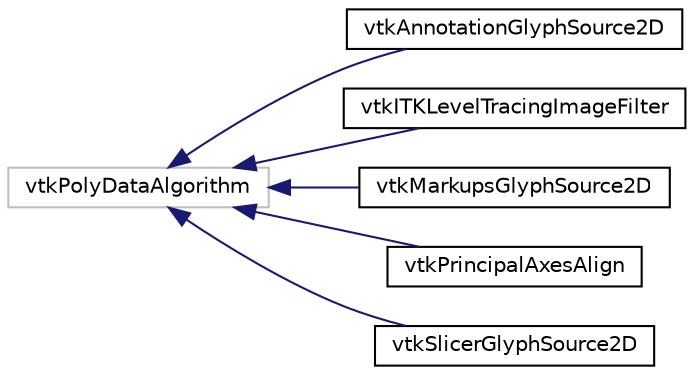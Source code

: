 digraph "Graphical Class Hierarchy"
{
  bgcolor="transparent";
  edge [fontname="Helvetica",fontsize="10",labelfontname="Helvetica",labelfontsize="10"];
  node [fontname="Helvetica",fontsize="10",shape=record];
  rankdir="LR";
  Node30 [label="vtkPolyDataAlgorithm",height=0.2,width=0.4,color="grey75"];
  Node30 -> Node0 [dir="back",color="midnightblue",fontsize="10",style="solid",fontname="Helvetica"];
  Node0 [label="vtkAnnotationGlyphSource2D",height=0.2,width=0.4,color="black",URL="$classvtkAnnotationGlyphSource2D.html"];
  Node30 -> Node32 [dir="back",color="midnightblue",fontsize="10",style="solid",fontname="Helvetica"];
  Node32 [label="vtkITKLevelTracingImageFilter",height=0.2,width=0.4,color="black",URL="$classvtkITKLevelTracingImageFilter.html",tooltip="Wrapper class around itk::LevelTracingImageFilterImageFilter. "];
  Node30 -> Node33 [dir="back",color="midnightblue",fontsize="10",style="solid",fontname="Helvetica"];
  Node33 [label="vtkMarkupsGlyphSource2D",height=0.2,width=0.4,color="black",URL="$classvtkMarkupsGlyphSource2D.html"];
  Node30 -> Node34 [dir="back",color="midnightblue",fontsize="10",style="solid",fontname="Helvetica"];
  Node34 [label="vtkPrincipalAxesAlign",height=0.2,width=0.4,color="black",URL="$classvtkPrincipalAxesAlign.html"];
  Node30 -> Node35 [dir="back",color="midnightblue",fontsize="10",style="solid",fontname="Helvetica"];
  Node35 [label="vtkSlicerGlyphSource2D",height=0.2,width=0.4,color="black",URL="$classvtkSlicerGlyphSource2D.html"];
}
